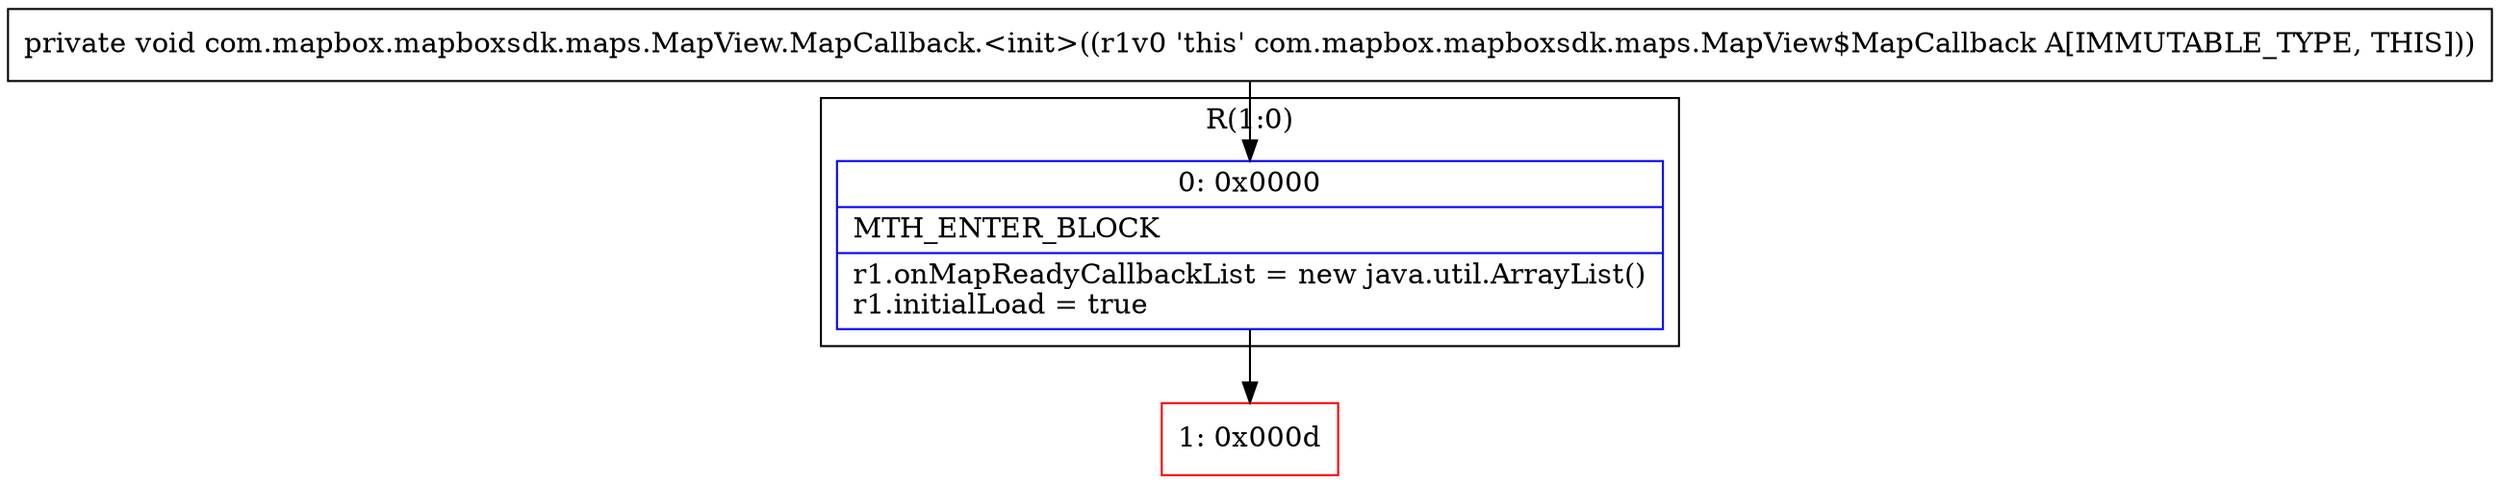 digraph "CFG forcom.mapbox.mapboxsdk.maps.MapView.MapCallback.\<init\>()V" {
subgraph cluster_Region_480846366 {
label = "R(1:0)";
node [shape=record,color=blue];
Node_0 [shape=record,label="{0\:\ 0x0000|MTH_ENTER_BLOCK\l|r1.onMapReadyCallbackList = new java.util.ArrayList()\lr1.initialLoad = true\l}"];
}
Node_1 [shape=record,color=red,label="{1\:\ 0x000d}"];
MethodNode[shape=record,label="{private void com.mapbox.mapboxsdk.maps.MapView.MapCallback.\<init\>((r1v0 'this' com.mapbox.mapboxsdk.maps.MapView$MapCallback A[IMMUTABLE_TYPE, THIS])) }"];
MethodNode -> Node_0;
Node_0 -> Node_1;
}


